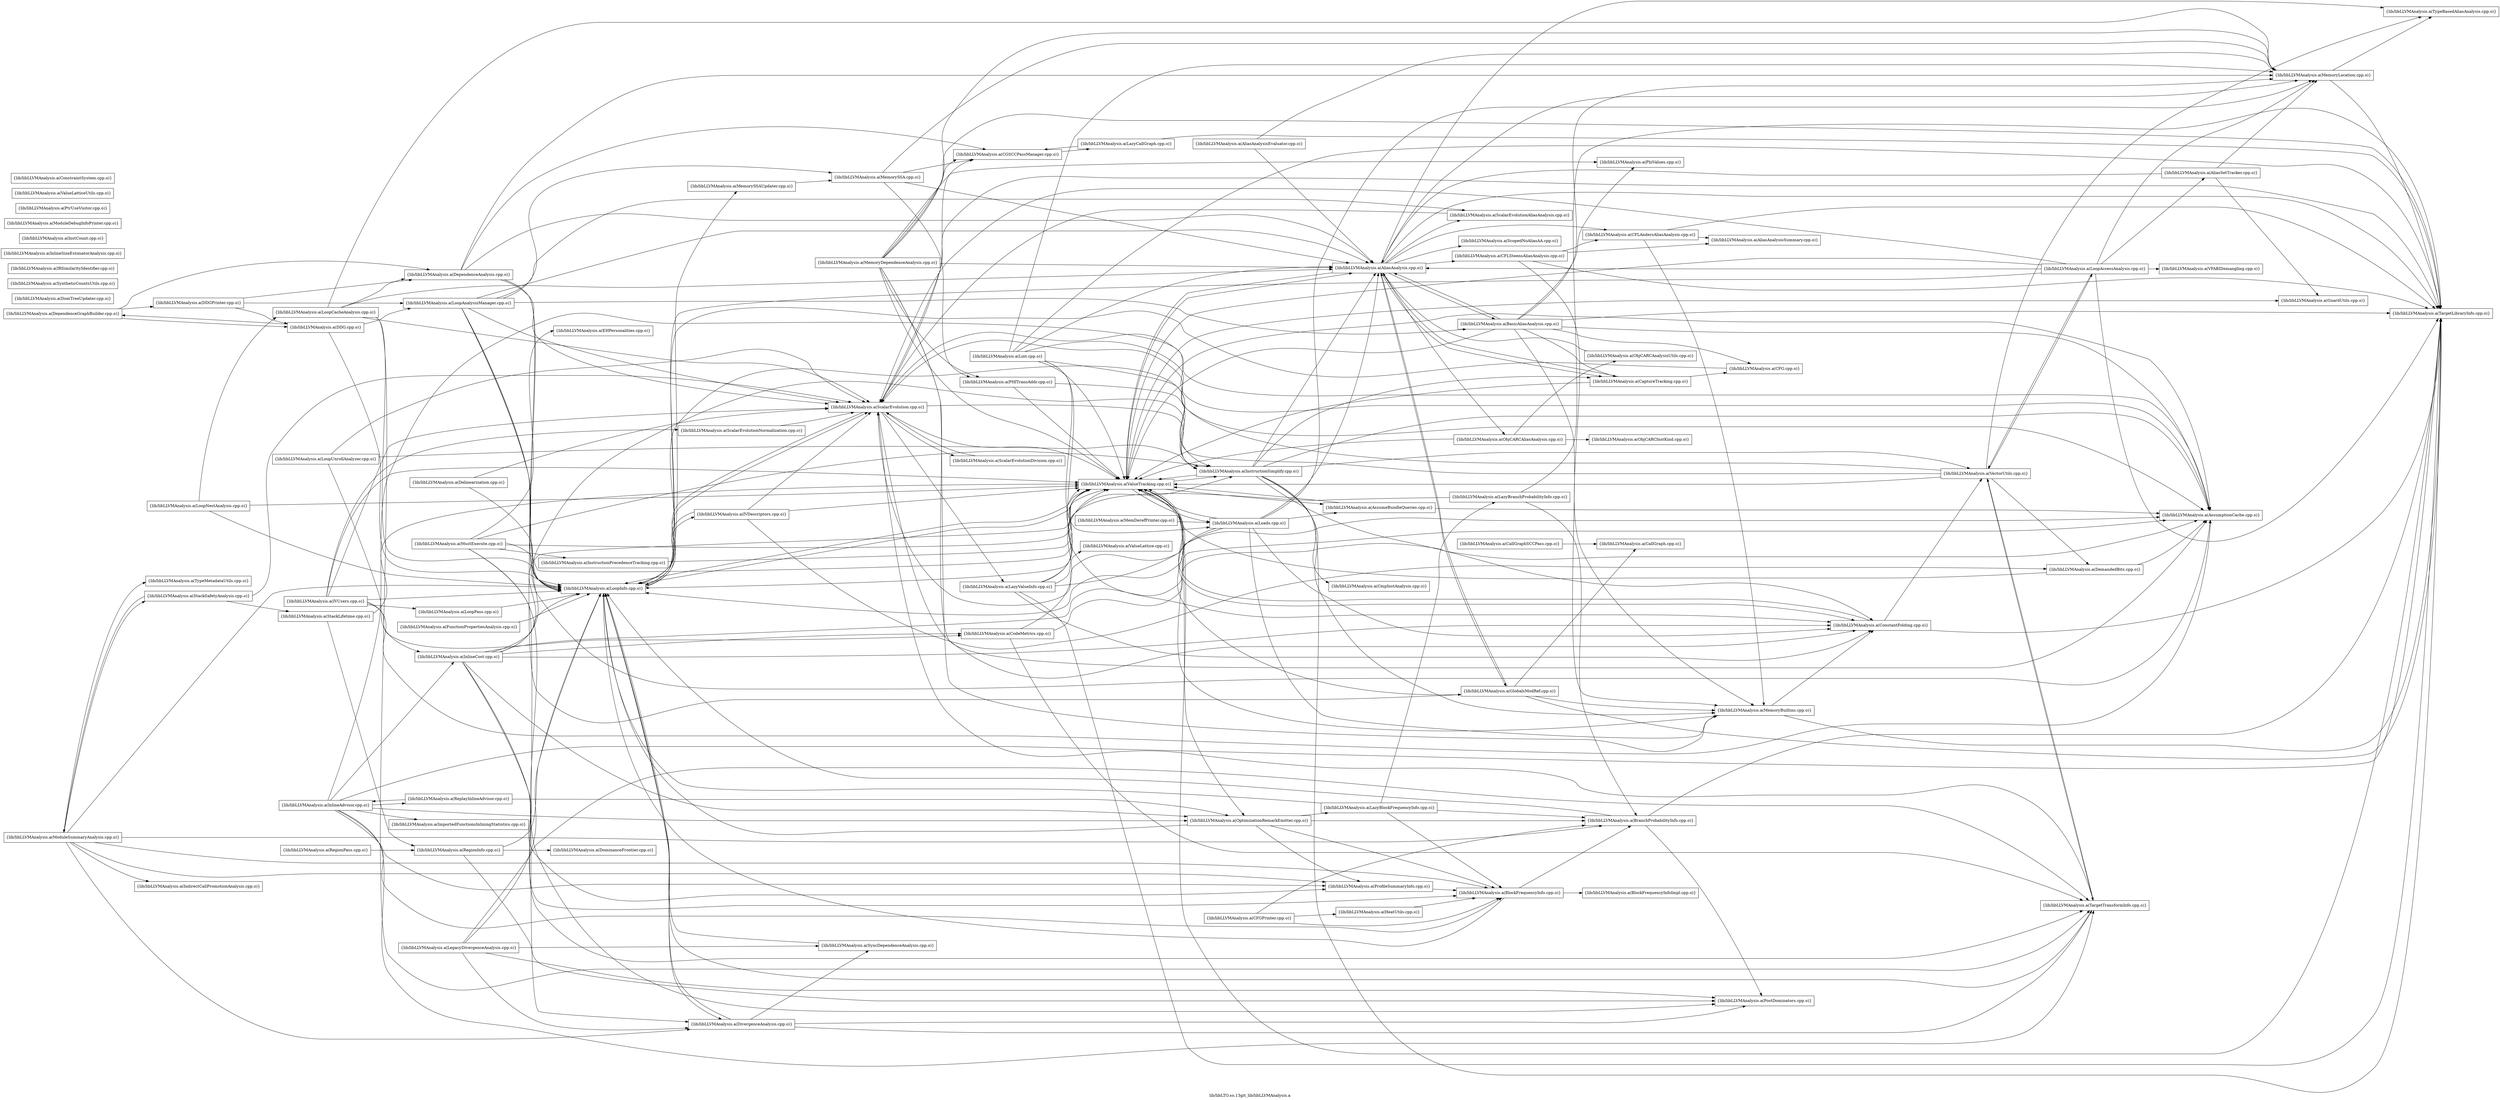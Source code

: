 digraph "lib/libLTO.so.13git_lib/libLLVMAnalysis.a" {
	label="lib/libLTO.so.13git_lib/libLLVMAnalysis.a";
	rankdir=LR;

	Node0x55881014e308 [shape=record,shape=box,group=0,label="{lib/libLLVMAnalysis.a(EHPersonalities.cpp.o)}"];
	Node0x55881014d908 [shape=record,shape=box,group=0,label="{lib/libLLVMAnalysis.a(VectorUtils.cpp.o)}"];
	Node0x55881014d908 -> Node0x558810157ae8;
	Node0x55881014d908 -> Node0x55881015ad38;
	Node0x55881014d908 -> Node0x558810158d58;
	Node0x55881014d908 -> Node0x558810152a98;
	Node0x55881014d908 -> Node0x558810162218;
	Node0x55881014d908 -> Node0x55881014b018;
	Node0x55881014d908 -> Node0x55881014d638;
	Node0x558810162218 [shape=record,shape=box,group=0,label="{lib/libLLVMAnalysis.a(TargetTransformInfo.cpp.o)}"];
	Node0x558810162218 -> Node0x558810158d58;
	Node0x558810162218 -> Node0x558810152a98;
	Node0x558810162218 -> Node0x55881014d908;
	Node0x55881014d638 [shape=record,shape=box,group=0,label="{lib/libLLVMAnalysis.a(ValueTracking.cpp.o)}"];
	Node0x55881014d638 -> Node0x558810151738;
	Node0x55881014d638 -> Node0x558810148908;
	Node0x55881014d638 -> Node0x55881014f2f8;
	Node0x55881014d638 -> Node0x558810155608;
	Node0x55881014d638 -> Node0x55881014d138;
	Node0x55881014d638 -> Node0x55881015b8c8;
	Node0x55881014d638 -> Node0x55881015b418;
	Node0x55881014d638 -> Node0x558810158d58;
	Node0x55881014d638 -> Node0x55881015e118;
	Node0x55881014d638 -> Node0x558810162f88;
	Node0x55881015ec08 [shape=record,shape=box,group=0,label="{lib/libLLVMAnalysis.a(ProfileSummaryInfo.cpp.o)}"];
	Node0x55881015ec08 -> Node0x55881014e3f8;
	Node0x558810151738 [shape=record,shape=box,group=0,label="{lib/libLLVMAnalysis.a(AliasAnalysis.cpp.o)}"];
	Node0x558810151738 -> Node0x55881014d1d8;
	Node0x558810151738 -> Node0x55881014fcf8;
	Node0x558810151738 -> Node0x558810149b78;
	Node0x558810151738 -> Node0x558810154078;
	Node0x558810151738 -> Node0x55881014d958;
	Node0x558810151738 -> Node0x558810160508;
	Node0x558810151738 -> Node0x55881015cc28;
	Node0x558810151738 -> Node0x558810165ff8;
	Node0x558810151738 -> Node0x558810162f88;
	Node0x558810151738 -> Node0x55881014b018;
	Node0x558810151738 -> Node0x55881014bf68;
	Node0x558810151738 -> Node0x55881014d638;
	Node0x55881014f208 [shape=record,shape=box,group=0,label="{lib/libLLVMAnalysis.a(DomTreeUpdater.cpp.o)}"];
	Node0x558810158d58 [shape=record,shape=box,group=0,label="{lib/libLLVMAnalysis.a(LoopInfo.cpp.o)}"];
	Node0x558810158d58 -> Node0x55881014fe88;
	Node0x558810158d58 -> Node0x558810156648;
	Node0x558810158d58 -> Node0x558810160918;
	Node0x558810158d58 -> Node0x558810152a98;
	Node0x558810158d58 -> Node0x55881014d638;
	Node0x558810152a98 [shape=record,shape=box,group=0,label="{lib/libLLVMAnalysis.a(ScalarEvolution.cpp.o)}"];
	Node0x558810152a98 -> Node0x55881014f2f8;
	Node0x558810152a98 -> Node0x55881014a758;
	Node0x558810152a98 -> Node0x558810155608;
	Node0x558810152a98 -> Node0x55881015b8c8;
	Node0x558810152a98 -> Node0x558810157c78;
	Node0x558810152a98 -> Node0x558810158d58;
	Node0x558810152a98 -> Node0x558810165328;
	Node0x558810152a98 -> Node0x558810162f88;
	Node0x558810152a98 -> Node0x55881014d638;
	Node0x55881014e3f8 [shape=record,shape=box,group=0,label="{lib/libLLVMAnalysis.a(BlockFrequencyInfo.cpp.o)}"];
	Node0x55881014e3f8 -> Node0x558810151418;
	Node0x55881014e3f8 -> Node0x558810150ec8;
	Node0x55881014e3f8 -> Node0x558810158d58;
	Node0x558810151418 [shape=record,shape=box,group=0,label="{lib/libLLVMAnalysis.a(BlockFrequencyInfoImpl.cpp.o)}"];
	Node0x558810155608 [shape=record,shape=box,group=0,label="{lib/libLLVMAnalysis.a(ConstantFolding.cpp.o)}"];
	Node0x558810155608 -> Node0x558810162f88;
	Node0x558810155608 -> Node0x55881014d638;
	Node0x558810155608 -> Node0x55881014d908;
	Node0x55881014d1d8 [shape=record,shape=box,group=0,label="{lib/libLLVMAnalysis.a(BasicAliasAnalysis.cpp.o)}"];
	Node0x55881014d1d8 -> Node0x558810151738;
	Node0x55881014d1d8 -> Node0x55881014f2f8;
	Node0x55881014d1d8 -> Node0x558810152048;
	Node0x55881014d1d8 -> Node0x558810154078;
	Node0x55881014d1d8 -> Node0x558810157908;
	Node0x55881014d1d8 -> Node0x558810160508;
	Node0x55881014d1d8 -> Node0x55881015fd88;
	Node0x55881014d1d8 -> Node0x558810162f88;
	Node0x55881014d1d8 -> Node0x55881014d638;
	Node0x55881014ef88 [shape=record,shape=box,group=0,label="{lib/libLLVMAnalysis.a(DominanceFrontier.cpp.o)}"];
	Node0x55881014d958 [shape=record,shape=box,group=0,label="{lib/libLLVMAnalysis.a(GlobalsModRef.cpp.o)}"];
	Node0x55881014d958 -> Node0x558810151738;
	Node0x55881014d958 -> Node0x558810153038;
	Node0x55881014d958 -> Node0x558810157908;
	Node0x55881014d958 -> Node0x558810162f88;
	Node0x55881014d958 -> Node0x55881014d638;
	Node0x558810158498 [shape=record,shape=box,group=0,label="{lib/libLLVMAnalysis.a(IVUsers.cpp.o)}"];
	Node0x558810158498 -> Node0x55881014f2f8;
	Node0x558810158498 -> Node0x558810154e88;
	Node0x558810158498 -> Node0x558810158d58;
	Node0x558810158498 -> Node0x5588101591b8;
	Node0x558810158498 -> Node0x558810152a98;
	Node0x558810158498 -> Node0x558810165288;
	Node0x558810158498 -> Node0x55881014d638;
	Node0x558810158588 [shape=record,shape=box,group=0,label="{lib/libLLVMAnalysis.a(MemoryDependenceAnalysis.cpp.o)}"];
	Node0x558810158588 -> Node0x558810151738;
	Node0x558810158588 -> Node0x55881014f2f8;
	Node0x558810158588 -> Node0x55881014a758;
	Node0x558810158588 -> Node0x558810157908;
	Node0x558810158588 -> Node0x558810160508;
	Node0x558810158588 -> Node0x55881015df38;
	Node0x558810158588 -> Node0x55881015fd88;
	Node0x558810158588 -> Node0x558810162f88;
	Node0x558810158588 -> Node0x55881014d638;
	Node0x558810165ff8 [shape=record,shape=box,group=0,label="{lib/libLLVMAnalysis.a(ScalarEvolutionAliasAnalysis.cpp.o)}"];
	Node0x558810165ff8 -> Node0x558810152a98;
	Node0x55881015b418 [shape=record,shape=box,group=0,label="{lib/libLLVMAnalysis.a(Loads.cpp.o)}"];
	Node0x55881015b418 -> Node0x558810151738;
	Node0x55881015b418 -> Node0x558810148908;
	Node0x55881015b418 -> Node0x558810155608;
	Node0x55881015b418 -> Node0x558810158d58;
	Node0x55881015b418 -> Node0x558810157908;
	Node0x55881015b418 -> Node0x558810160508;
	Node0x55881015b418 -> Node0x558810152a98;
	Node0x55881015b418 -> Node0x55881014d638;
	Node0x55881014fcf8 [shape=record,shape=box,group=0,label="{lib/libLLVMAnalysis.a(CFLAndersAliasAnalysis.cpp.o)}"];
	Node0x55881014fcf8 -> Node0x558810150518;
	Node0x55881014fcf8 -> Node0x558810157908;
	Node0x55881014fcf8 -> Node0x558810162f88;
	Node0x558810149b78 [shape=record,shape=box,group=0,label="{lib/libLLVMAnalysis.a(CFLSteensAliasAnalysis.cpp.o)}"];
	Node0x558810149b78 -> Node0x55881014fcf8;
	Node0x558810149b78 -> Node0x558810150518;
	Node0x558810149b78 -> Node0x558810157908;
	Node0x558810149b78 -> Node0x558810162f88;
	Node0x558810153718 [shape=record,shape=box,group=0,label="{lib/libLLVMAnalysis.a(CallGraphSCCPass.cpp.o)}"];
	Node0x558810153718 -> Node0x558810153038;
	Node0x55881014b018 [shape=record,shape=box,group=0,label="{lib/libLLVMAnalysis.a(TypeBasedAliasAnalysis.cpp.o)}"];
	Node0x55881014bf68 [shape=record,shape=box,group=0,label="{lib/libLLVMAnalysis.a(ScopedNoAliasAA.cpp.o)}"];
	Node0x558810152048 [shape=record,shape=box,group=0,label="{lib/libLLVMAnalysis.a(CFG.cpp.o)}"];
	Node0x558810152048 -> Node0x558810158d58;
	Node0x558810150ec8 [shape=record,shape=box,group=0,label="{lib/libLLVMAnalysis.a(BranchProbabilityInfo.cpp.o)}"];
	Node0x558810150ec8 -> Node0x558810158d58;
	Node0x558810150ec8 -> Node0x55881015f888;
	Node0x558810150ec8 -> Node0x558810162f88;
	Node0x55881015b8c8 [shape=record,shape=box,group=0,label="{lib/libLLVMAnalysis.a(InstructionSimplify.cpp.o)}"];
	Node0x55881015b8c8 -> Node0x558810151738;
	Node0x55881015b8c8 -> Node0x55881014f2f8;
	Node0x55881015b8c8 -> Node0x558810154078;
	Node0x55881015b8c8 -> Node0x5588101548e8;
	Node0x55881015b8c8 -> Node0x558810155608;
	Node0x55881015b8c8 -> Node0x558810157908;
	Node0x55881015b8c8 -> Node0x558810162f88;
	Node0x55881015b8c8 -> Node0x55881014d638;
	Node0x55881015b8c8 -> Node0x55881014d908;
	Node0x558810162f88 [shape=record,shape=box,group=0,label="{lib/libLLVMAnalysis.a(TargetLibraryInfo.cpp.o)}"];
	Node0x558810158a88 [shape=record,shape=box,group=0,label="{lib/libLLVMAnalysis.a(LazyBlockFrequencyInfo.cpp.o)}"];
	Node0x558810158a88 -> Node0x55881014e3f8;
	Node0x558810158a88 -> Node0x558810150ec8;
	Node0x558810158a88 -> Node0x55881015b198;
	Node0x558810158a88 -> Node0x558810158d58;
	Node0x55881014f2f8 [shape=record,shape=box,group=0,label="{lib/libLLVMAnalysis.a(AssumptionCache.cpp.o)}"];
	Node0x55881015e118 [shape=record,shape=box,group=0,label="{lib/libLLVMAnalysis.a(OptimizationRemarkEmitter.cpp.o)}"];
	Node0x55881015e118 -> Node0x55881014e3f8;
	Node0x55881015e118 -> Node0x558810150ec8;
	Node0x55881015e118 -> Node0x558810158a88;
	Node0x55881015e118 -> Node0x558810158d58;
	Node0x55881015e118 -> Node0x55881015ec08;
	Node0x558810160288 [shape=record,shape=box,group=0,label="{lib/libLLVMAnalysis.a(MemorySSA.cpp.o)}"];
	Node0x558810160288 -> Node0x558810151738;
	Node0x558810160288 -> Node0x55881014a758;
	Node0x558810160288 -> Node0x558810160508;
	Node0x558810160288 -> Node0x55881015df38;
	Node0x558810160918 [shape=record,shape=box,group=0,label="{lib/libLLVMAnalysis.a(MemorySSAUpdater.cpp.o)}"];
	Node0x558810160918 -> Node0x558810160288;
	Node0x55881015c638 [shape=record,shape=box,group=0,label="{lib/libLLVMAnalysis.a(ObjCARCInstKind.cpp.o)}"];
	Node0x5588101595c8 [shape=record,shape=box,group=0,label="{lib/libLLVMAnalysis.a(InlineCost.cpp.o)}"];
	Node0x5588101595c8 -> Node0x55881014f2f8;
	Node0x5588101595c8 -> Node0x55881014e3f8;
	Node0x5588101595c8 -> Node0x558810154e88;
	Node0x5588101595c8 -> Node0x558810155608;
	Node0x5588101595c8 -> Node0x55881015b8c8;
	Node0x5588101595c8 -> Node0x558810158d58;
	Node0x5588101595c8 -> Node0x55881015e118;
	Node0x5588101595c8 -> Node0x55881015ec08;
	Node0x5588101595c8 -> Node0x558810162218;
	Node0x5588101595c8 -> Node0x55881014d638;
	Node0x558810164ce8 [shape=record,shape=box,group=0,label="{lib/libLLVMAnalysis.a(StackLifetime.cpp.o)}"];
	Node0x558810164ce8 -> Node0x558810160558;
	Node0x558810164ce8 -> Node0x55881014d638;
	Node0x558810160508 [shape=record,shape=box,group=0,label="{lib/libLLVMAnalysis.a(MemoryLocation.cpp.o)}"];
	Node0x558810160508 -> Node0x558810162f88;
	Node0x558810160508 -> Node0x55881014b018;
	Node0x558810157ae8 [shape=record,shape=box,group=0,label="{lib/libLLVMAnalysis.a(DemandedBits.cpp.o)}"];
	Node0x558810157ae8 -> Node0x55881014f2f8;
	Node0x558810157ae8 -> Node0x55881014d638;
	Node0x55881015ad38 [shape=record,shape=box,group=0,label="{lib/libLLVMAnalysis.a(LoopAccessAnalysis.cpp.o)}"];
	Node0x55881015ad38 -> Node0x558810151738;
	Node0x55881015ad38 -> Node0x558810148638;
	Node0x55881015ad38 -> Node0x558810158d58;
	Node0x55881015ad38 -> Node0x558810160508;
	Node0x55881015ad38 -> Node0x558810152a98;
	Node0x55881015ad38 -> Node0x558810162f88;
	Node0x55881015ad38 -> Node0x55881014d638;
	Node0x55881015ad38 -> Node0x55881014d908;
	Node0x55881015ad38 -> Node0x55881014f988;
	Node0x55881014a758 [shape=record,shape=box,group=0,label="{lib/libLLVMAnalysis.a(CGSCCPassManager.cpp.o)}"];
	Node0x55881014a758 -> Node0x558810158308;
	Node0x55881015a6a8 [shape=record,shape=box,group=0,label="{lib/libLLVMAnalysis.a(LoopAnalysisManager.cpp.o)}"];
	Node0x55881015a6a8 -> Node0x558810151738;
	Node0x55881015a6a8 -> Node0x55881014f2f8;
	Node0x55881015a6a8 -> Node0x55881014d1d8;
	Node0x55881015a6a8 -> Node0x55881014d958;
	Node0x55881015a6a8 -> Node0x558810158d58;
	Node0x55881015a6a8 -> Node0x558810160288;
	Node0x55881015a6a8 -> Node0x558810152a98;
	Node0x55881015a6a8 -> Node0x558810165ff8;
	Node0x55881015f8d8 [shape=record,shape=box,group=0,label="{lib/libLLVMAnalysis.a(ModuleSummaryAnalysis.cpp.o)}"];
	Node0x55881015f8d8 -> Node0x55881014e3f8;
	Node0x55881015f8d8 -> Node0x558810150ec8;
	Node0x55881015f8d8 -> Node0x55881014fe88;
	Node0x55881015f8d8 -> Node0x5588101592a8;
	Node0x55881015f8d8 -> Node0x558810158d58;
	Node0x55881015f8d8 -> Node0x55881015ec08;
	Node0x55881015f8d8 -> Node0x558810164068;
	Node0x55881015f8d8 -> Node0x55881014cbe8;
	Node0x558810162fd8 [shape=record,shape=box,group=0,label="{lib/libLLVMAnalysis.a(SyntheticCountsUtils.cpp.o)}"];
	Node0x5588101571d8 [shape=record,shape=box,group=0,label="{lib/libLLVMAnalysis.a(LegacyDivergenceAnalysis.cpp.o)}"];
	Node0x5588101571d8 -> Node0x55881014fe88;
	Node0x5588101571d8 -> Node0x558810158d58;
	Node0x5588101571d8 -> Node0x55881015f888;
	Node0x5588101571d8 -> Node0x558810163e38;
	Node0x5588101571d8 -> Node0x558810162218;
	Node0x5588101493a8 [shape=record,shape=box,group=0,label="{lib/libLLVMAnalysis.a(AliasAnalysisEvaluator.cpp.o)}"];
	Node0x5588101493a8 -> Node0x558810151738;
	Node0x5588101493a8 -> Node0x558810160508;
	Node0x558810148638 [shape=record,shape=box,group=0,label="{lib/libLLVMAnalysis.a(AliasSetTracker.cpp.o)}"];
	Node0x558810148638 -> Node0x558810151738;
	Node0x558810148638 -> Node0x55881014d138;
	Node0x558810148638 -> Node0x558810160508;
	Node0x55881014ffc8 [shape=record,shape=box,group=0,label="{lib/libLLVMAnalysis.a(CFGPrinter.cpp.o)}"];
	Node0x55881014ffc8 -> Node0x55881014e3f8;
	Node0x55881014ffc8 -> Node0x558810150ec8;
	Node0x55881014ffc8 -> Node0x55881014c9b8;
	Node0x558810153038 [shape=record,shape=box,group=0,label="{lib/libLLVMAnalysis.a(CallGraph.cpp.o)}"];
	Node0x558810155c98 [shape=record,shape=box,group=0,label="{lib/libLLVMAnalysis.a(DDG.cpp.o)}"];
	Node0x558810155c98 -> Node0x5588101500b8;
	Node0x558810155c98 -> Node0x55881015a6a8;
	Node0x558810155c98 -> Node0x558810158d58;
	Node0x5588101564b8 [shape=record,shape=box,group=0,label="{lib/libLLVMAnalysis.a(DDGPrinter.cpp.o)}"];
	Node0x5588101564b8 -> Node0x558810155c98;
	Node0x5588101564b8 -> Node0x558810150c98;
	Node0x5588101564b8 -> Node0x55881015a6a8;
	Node0x5588101572c8 [shape=record,shape=box,group=0,label="{lib/libLLVMAnalysis.a(Delinearization.cpp.o)}"];
	Node0x5588101572c8 -> Node0x558810158d58;
	Node0x5588101572c8 -> Node0x558810152a98;
	Node0x558810150c98 [shape=record,shape=box,group=0,label="{lib/libLLVMAnalysis.a(DependenceAnalysis.cpp.o)}"];
	Node0x558810150c98 -> Node0x558810151738;
	Node0x558810150c98 -> Node0x55881014a758;
	Node0x558810150c98 -> Node0x558810158d58;
	Node0x558810150c98 -> Node0x558810160508;
	Node0x558810150c98 -> Node0x558810152a98;
	Node0x558810150c98 -> Node0x55881014d638;
	Node0x55881014fe88 [shape=record,shape=box,group=0,label="{lib/libLLVMAnalysis.a(DivergenceAnalysis.cpp.o)}"];
	Node0x55881014fe88 -> Node0x558810158d58;
	Node0x55881014fe88 -> Node0x55881015f888;
	Node0x55881014fe88 -> Node0x558810163e38;
	Node0x55881014fe88 -> Node0x558810162218;
	Node0x55881014e038 [shape=record,shape=box,group=0,label="{lib/libLLVMAnalysis.a(FunctionPropertiesAnalysis.cpp.o)}"];
	Node0x55881014e038 -> Node0x558810158d58;
	Node0x55881014c1e8 [shape=record,shape=box,group=0,label="{lib/libLLVMAnalysis.a(IRSimilarityIdentifier.cpp.o)}"];
	Node0x558810158e98 [shape=record,shape=box,group=0,label="{lib/libLLVMAnalysis.a(InlineAdvisor.cpp.o)}"];
	Node0x558810158e98 -> Node0x55881014f2f8;
	Node0x558810158e98 -> Node0x55881014e3f8;
	Node0x558810158e98 -> Node0x558810157278;
	Node0x558810158e98 -> Node0x5588101595c8;
	Node0x558810158e98 -> Node0x55881015e118;
	Node0x558810158e98 -> Node0x55881015ec08;
	Node0x558810158e98 -> Node0x5588101531c8;
	Node0x558810158e98 -> Node0x558810162f88;
	Node0x558810158e98 -> Node0x558810162218;
	Node0x55881015a748 [shape=record,shape=box,group=0,label="{lib/libLLVMAnalysis.a(InlineSizeEstimatorAnalysis.cpp.o)}"];
	Node0x55881015a978 [shape=record,shape=box,group=0,label="{lib/libLLVMAnalysis.a(InstCount.cpp.o)}"];
	Node0x558810158308 [shape=record,shape=box,group=0,label="{lib/libLLVMAnalysis.a(LazyCallGraph.cpp.o)}"];
	Node0x558810158308 -> Node0x55881014a758;
	Node0x558810158308 -> Node0x558810162f88;
	Node0x558810157c78 [shape=record,shape=box,group=0,label="{lib/libLLVMAnalysis.a(LazyValueInfo.cpp.o)}"];
	Node0x558810157c78 -> Node0x55881014f2f8;
	Node0x558810157c78 -> Node0x558810155608;
	Node0x558810157c78 -> Node0x55881015b8c8;
	Node0x558810157c78 -> Node0x558810162f88;
	Node0x558810157c78 -> Node0x55881014c788;
	Node0x558810157c78 -> Node0x55881014d638;
	Node0x55881015bc38 [shape=record,shape=box,group=0,label="{lib/libLLVMAnalysis.a(Lint.cpp.o)}"];
	Node0x55881015bc38 -> Node0x558810151738;
	Node0x55881015bc38 -> Node0x55881014f2f8;
	Node0x55881015bc38 -> Node0x558810155608;
	Node0x55881015bc38 -> Node0x55881015b8c8;
	Node0x55881015bc38 -> Node0x55881015b418;
	Node0x55881015bc38 -> Node0x558810160508;
	Node0x55881015bc38 -> Node0x558810162f88;
	Node0x55881015bc38 -> Node0x55881014d638;
	Node0x558810159f28 [shape=record,shape=box,group=0,label="{lib/libLLVMAnalysis.a(LoopCacheAnalysis.cpp.o)}"];
	Node0x558810159f28 -> Node0x558810151738;
	Node0x558810159f28 -> Node0x558810150c98;
	Node0x558810159f28 -> Node0x558810158d58;
	Node0x558810159f28 -> Node0x558810160508;
	Node0x558810159f28 -> Node0x558810152a98;
	Node0x558810159f28 -> Node0x558810162218;
	Node0x55881014ac58 [shape=record,shape=box,group=0,label="{lib/libLLVMAnalysis.a(LoopNestAnalysis.cpp.o)}"];
	Node0x55881014ac58 -> Node0x558810159f28;
	Node0x55881014ac58 -> Node0x558810158d58;
	Node0x55881014ac58 -> Node0x55881014d638;
	Node0x5588101575e8 [shape=record,shape=box,group=0,label="{lib/libLLVMAnalysis.a(MemDerefPrinter.cpp.o)}"];
	Node0x5588101575e8 -> Node0x55881015b418;
	Node0x55881015f428 [shape=record,shape=box,group=0,label="{lib/libLLVMAnalysis.a(ModuleDebugInfoPrinter.cpp.o)}"];
	Node0x55881015f6a8 [shape=record,shape=box,group=0,label="{lib/libLLVMAnalysis.a(MustExecute.cpp.o)}"];
	Node0x55881015f6a8 -> Node0x55881014fe88;
	Node0x55881015f6a8 -> Node0x55881014e308;
	Node0x55881015f6a8 -> Node0x55881015a7e8;
	Node0x55881015f6a8 -> Node0x55881015b8c8;
	Node0x55881015f6a8 -> Node0x558810158d58;
	Node0x55881015f6a8 -> Node0x55881015f888;
	Node0x55881015f6a8 -> Node0x55881014d638;
	Node0x55881015cc28 [shape=record,shape=box,group=0,label="{lib/libLLVMAnalysis.a(ObjCARCAliasAnalysis.cpp.o)}"];
	Node0x55881015cc28 -> Node0x55881015c9a8;
	Node0x55881015cc28 -> Node0x55881015c638;
	Node0x55881015cc28 -> Node0x55881014d638;
	Node0x55881015fd88 [shape=record,shape=box,group=0,label="{lib/libLLVMAnalysis.a(PhiValues.cpp.o)}"];
	Node0x55881015f888 [shape=record,shape=box,group=0,label="{lib/libLLVMAnalysis.a(PostDominators.cpp.o)}"];
	Node0x558810160558 [shape=record,shape=box,group=0,label="{lib/libLLVMAnalysis.a(RegionInfo.cpp.o)}"];
	Node0x558810160558 -> Node0x55881014ef88;
	Node0x558810160558 -> Node0x558810158d58;
	Node0x558810160558 -> Node0x55881015f888;
	Node0x558810164068 [shape=record,shape=box,group=0,label="{lib/libLLVMAnalysis.a(StackSafetyAnalysis.cpp.o)}"];
	Node0x558810164068 -> Node0x55881015f8d8;
	Node0x558810164068 -> Node0x558810152a98;
	Node0x558810164068 -> Node0x558810164ce8;
	Node0x558810163e38 [shape=record,shape=box,group=0,label="{lib/libLLVMAnalysis.a(SyncDependenceAnalysis.cpp.o)}"];
	Node0x558810163e38 -> Node0x558810158d58;
	Node0x55881015c9a8 [shape=record,shape=box,group=0,label="{lib/libLLVMAnalysis.a(ObjCARCAnalysisUtils.cpp.o)}"];
	Node0x55881015c9a8 -> Node0x558810151738;
	Node0x5588101611d8 [shape=record,shape=box,group=0,label="{lib/libLLVMAnalysis.a(PtrUseVisitor.cpp.o)}"];
	Node0x558810148908 [shape=record,shape=box,group=0,label="{lib/libLLVMAnalysis.a(AssumeBundleQueries.cpp.o)}"];
	Node0x558810148908 -> Node0x55881014f2f8;
	Node0x558810148908 -> Node0x55881014d638;
	Node0x558810154078 [shape=record,shape=box,group=0,label="{lib/libLLVMAnalysis.a(CaptureTracking.cpp.o)}"];
	Node0x558810154078 -> Node0x558810151738;
	Node0x558810154078 -> Node0x558810152048;
	Node0x558810154078 -> Node0x55881014d638;
	Node0x558810157908 [shape=record,shape=box,group=0,label="{lib/libLLVMAnalysis.a(MemoryBuiltins.cpp.o)}"];
	Node0x558810157908 -> Node0x558810155608;
	Node0x558810157908 -> Node0x558810162f88;
	Node0x558810157908 -> Node0x55881014d638;
	Node0x55881014e3a8 [shape=record,shape=box,group=0,label="{lib/libLLVMAnalysis.a(ValueLatticeUtils.cpp.o)}"];
	Node0x55881014cbe8 [shape=record,shape=box,group=0,label="{lib/libLLVMAnalysis.a(TypeMetadataUtils.cpp.o)}"];
	Node0x558810157278 [shape=record,shape=box,group=0,label="{lib/libLLVMAnalysis.a(ImportedFunctionsInliningStatistics.cpp.o)}"];
	Node0x5588101531c8 [shape=record,shape=box,group=0,label="{lib/libLLVMAnalysis.a(ReplayInlineAdvisor.cpp.o)}"];
	Node0x5588101531c8 -> Node0x558810158e98;
	Node0x5588101531c8 -> Node0x55881015e118;
	Node0x5588101567d8 [shape=record,shape=box,group=0,label="{lib/libLLVMAnalysis.a(ConstraintSystem.cpp.o)}"];
	Node0x55881015df38 [shape=record,shape=box,group=0,label="{lib/libLLVMAnalysis.a(PHITransAddr.cpp.o)}"];
	Node0x55881015df38 -> Node0x55881015b8c8;
	Node0x55881015df38 -> Node0x55881014d638;
	Node0x55881014d138 [shape=record,shape=box,group=0,label="{lib/libLLVMAnalysis.a(GuardUtils.cpp.o)}"];
	Node0x5588101591b8 [shape=record,shape=box,group=0,label="{lib/libLLVMAnalysis.a(LoopPass.cpp.o)}"];
	Node0x5588101591b8 -> Node0x558810158d58;
	Node0x55881015a7e8 [shape=record,shape=box,group=0,label="{lib/libLLVMAnalysis.a(InstructionPrecedenceTracking.cpp.o)}"];
	Node0x55881015a7e8 -> Node0x55881014d638;
	Node0x55881015b198 [shape=record,shape=box,group=0,label="{lib/libLLVMAnalysis.a(LazyBranchProbabilityInfo.cpp.o)}"];
	Node0x55881015b198 -> Node0x558810150ec8;
	Node0x55881015b198 -> Node0x558810158d58;
	Node0x55881015b198 -> Node0x558810162f88;
	Node0x558810154e88 [shape=record,shape=box,group=0,label="{lib/libLLVMAnalysis.a(CodeMetrics.cpp.o)}"];
	Node0x558810154e88 -> Node0x55881014f2f8;
	Node0x558810154e88 -> Node0x558810162218;
	Node0x558810154e88 -> Node0x55881014d638;
	Node0x5588101548e8 [shape=record,shape=box,group=0,label="{lib/libLLVMAnalysis.a(CmpInstAnalysis.cpp.o)}"];
	Node0x558810156648 [shape=record,shape=box,group=0,label="{lib/libLLVMAnalysis.a(IVDescriptors.cpp.o)}"];
	Node0x558810156648 -> Node0x558810157ae8;
	Node0x558810156648 -> Node0x558810158d58;
	Node0x558810156648 -> Node0x558810152a98;
	Node0x558810156648 -> Node0x55881014d638;
	Node0x558810165288 [shape=record,shape=box,group=0,label="{lib/libLLVMAnalysis.a(ScalarEvolutionNormalization.cpp.o)}"];
	Node0x558810165288 -> Node0x558810152a98;
	Node0x55881014b298 [shape=record,shape=box,group=0,label="{lib/libLLVMAnalysis.a(LoopUnrollAnalyzer.cpp.o)}"];
	Node0x55881014b298 -> Node0x5588101595c8;
	Node0x55881014b298 -> Node0x55881015b8c8;
	Node0x55881014b298 -> Node0x558810152a98;
	Node0x55881014f988 [shape=record,shape=box,group=0,label="{lib/libLLVMAnalysis.a(VFABIDemangling.cpp.o)}"];
	Node0x5588101592a8 [shape=record,shape=box,group=0,label="{lib/libLLVMAnalysis.a(IndirectCallPromotionAnalysis.cpp.o)}"];
	Node0x55881014c9b8 [shape=record,shape=box,group=0,label="{lib/libLLVMAnalysis.a(HeatUtils.cpp.o)}"];
	Node0x55881014c9b8 -> Node0x55881014e3f8;
	Node0x558810150518 [shape=record,shape=box,group=0,label="{lib/libLLVMAnalysis.a(AliasAnalysisSummary.cpp.o)}"];
	Node0x5588101500b8 [shape=record,shape=box,group=0,label="{lib/libLLVMAnalysis.a(DependenceGraphBuilder.cpp.o)}"];
	Node0x5588101500b8 -> Node0x558810155c98;
	Node0x5588101500b8 -> Node0x5588101564b8;
	Node0x5588101500b8 -> Node0x558810150c98;
	Node0x55881014c788 [shape=record,shape=box,group=0,label="{lib/libLLVMAnalysis.a(ValueLattice.cpp.o)}"];
	Node0x55881015fe28 [shape=record,shape=box,group=0,label="{lib/libLLVMAnalysis.a(RegionPass.cpp.o)}"];
	Node0x55881015fe28 -> Node0x558810160558;
	Node0x558810165328 [shape=record,shape=box,group=0,label="{lib/libLLVMAnalysis.a(ScalarEvolutionDivision.cpp.o)}"];
	Node0x558810165328 -> Node0x558810152a98;
}
